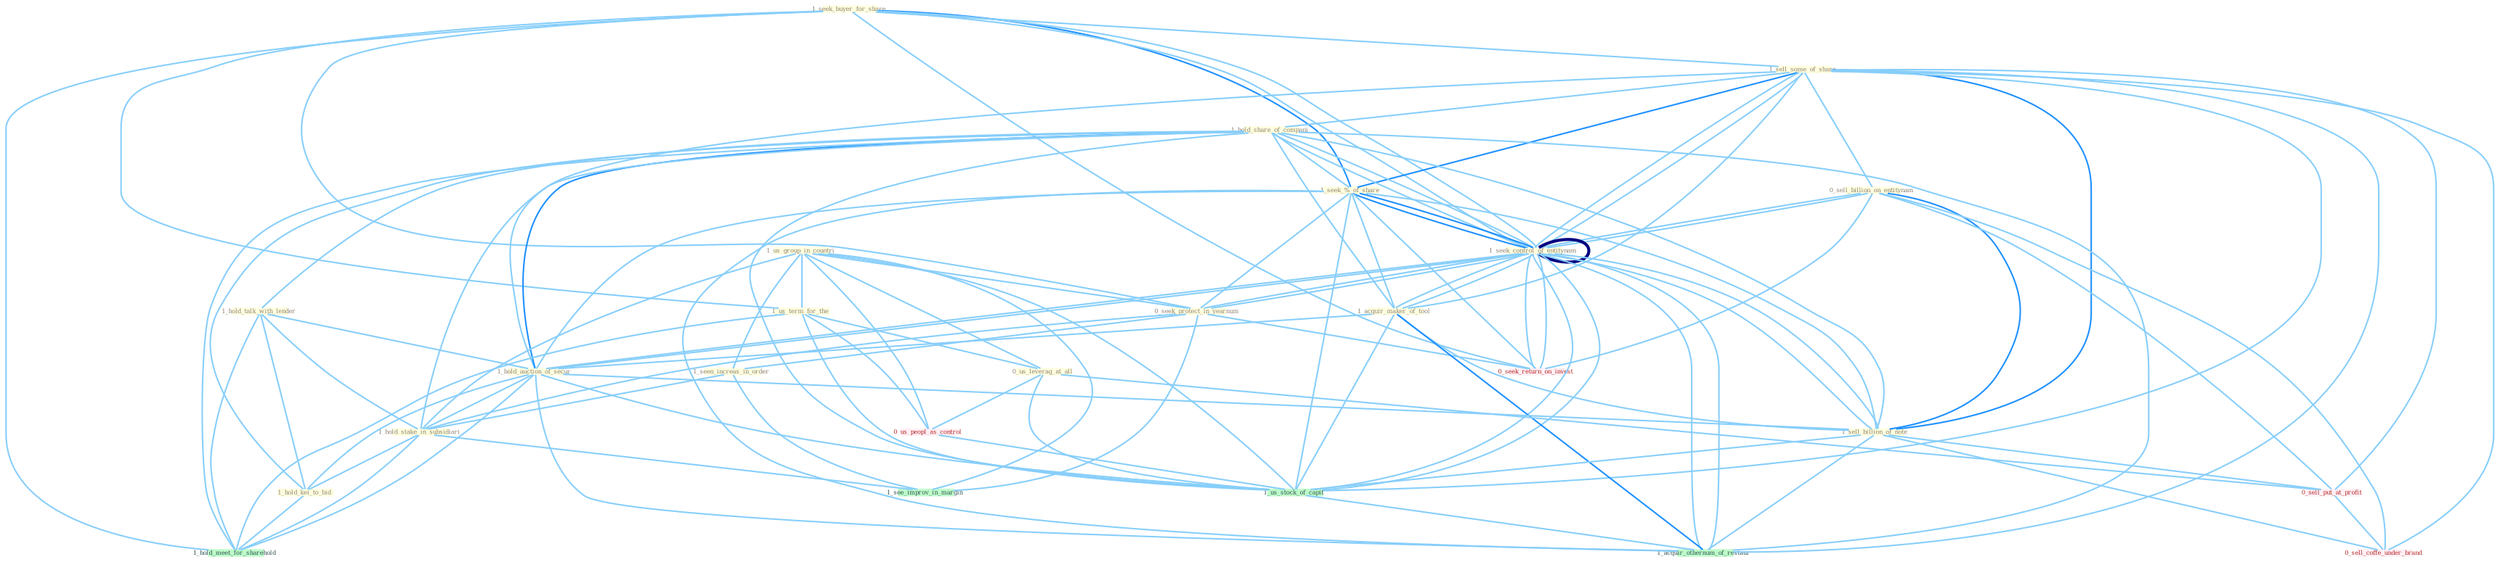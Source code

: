 Graph G{ 
    node
    [shape=polygon,style=filled,width=.5,height=.06,color="#BDFCC9",fixedsize=true,fontsize=4,
    fontcolor="#2f4f4f"];
    {node
    [color="#ffffe0", fontcolor="#8b7d6b"] "1_seek_buyer_for_share " "1_sell_some_of_share " "1_hold_share_of_compani " "1_hold_talk_with_lender " "1_seek_%_of_share " "0_sell_billion_on_entitynam " "1_us_group_in_countri " "1_seek_control_of_entitynam " "0_seek_protect_in_yearnum " "1_acquir_maker_of_tool " "1_seek_control_of_entitynam " "1_seen_increas_in_order " "1_hold_auction_of_secur " "1_sell_billion_of_note " "1_hold_stake_in_subsidiari " "1_hold_kei_to_bid " "1_us_term_for_the " "0_us_leverag_at_all "}
{node [color="#fff0f5", fontcolor="#b22222"] "0_us_peopl_as_control " "0_sell_put_at_profit " "0_seek_return_on_invest " "0_sell_coffe_under_brand "}
edge [color="#B0E2FF"];

	"1_seek_buyer_for_share " -- "1_sell_some_of_share " [w="1", color="#87cefa" ];
	"1_seek_buyer_for_share " -- "1_seek_%_of_share " [w="2", color="#1e90ff" , len=0.8];
	"1_seek_buyer_for_share " -- "1_seek_control_of_entitynam " [w="1", color="#87cefa" ];
	"1_seek_buyer_for_share " -- "0_seek_protect_in_yearnum " [w="1", color="#87cefa" ];
	"1_seek_buyer_for_share " -- "1_seek_control_of_entitynam " [w="1", color="#87cefa" ];
	"1_seek_buyer_for_share " -- "1_us_term_for_the " [w="1", color="#87cefa" ];
	"1_seek_buyer_for_share " -- "0_seek_return_on_invest " [w="1", color="#87cefa" ];
	"1_seek_buyer_for_share " -- "1_hold_meet_for_sharehold " [w="1", color="#87cefa" ];
	"1_sell_some_of_share " -- "1_hold_share_of_compani " [w="1", color="#87cefa" ];
	"1_sell_some_of_share " -- "1_seek_%_of_share " [w="2", color="#1e90ff" , len=0.8];
	"1_sell_some_of_share " -- "0_sell_billion_on_entitynam " [w="1", color="#87cefa" ];
	"1_sell_some_of_share " -- "1_seek_control_of_entitynam " [w="1", color="#87cefa" ];
	"1_sell_some_of_share " -- "1_acquir_maker_of_tool " [w="1", color="#87cefa" ];
	"1_sell_some_of_share " -- "1_seek_control_of_entitynam " [w="1", color="#87cefa" ];
	"1_sell_some_of_share " -- "1_hold_auction_of_secur " [w="1", color="#87cefa" ];
	"1_sell_some_of_share " -- "1_sell_billion_of_note " [w="2", color="#1e90ff" , len=0.8];
	"1_sell_some_of_share " -- "0_sell_put_at_profit " [w="1", color="#87cefa" ];
	"1_sell_some_of_share " -- "1_us_stock_of_capit " [w="1", color="#87cefa" ];
	"1_sell_some_of_share " -- "0_sell_coffe_under_brand " [w="1", color="#87cefa" ];
	"1_sell_some_of_share " -- "1_acquir_othernum_of_restaur " [w="1", color="#87cefa" ];
	"1_hold_share_of_compani " -- "1_hold_talk_with_lender " [w="1", color="#87cefa" ];
	"1_hold_share_of_compani " -- "1_seek_%_of_share " [w="1", color="#87cefa" ];
	"1_hold_share_of_compani " -- "1_seek_control_of_entitynam " [w="1", color="#87cefa" ];
	"1_hold_share_of_compani " -- "1_acquir_maker_of_tool " [w="1", color="#87cefa" ];
	"1_hold_share_of_compani " -- "1_seek_control_of_entitynam " [w="1", color="#87cefa" ];
	"1_hold_share_of_compani " -- "1_hold_auction_of_secur " [w="2", color="#1e90ff" , len=0.8];
	"1_hold_share_of_compani " -- "1_sell_billion_of_note " [w="1", color="#87cefa" ];
	"1_hold_share_of_compani " -- "1_hold_stake_in_subsidiari " [w="1", color="#87cefa" ];
	"1_hold_share_of_compani " -- "1_hold_kei_to_bid " [w="1", color="#87cefa" ];
	"1_hold_share_of_compani " -- "1_us_stock_of_capit " [w="1", color="#87cefa" ];
	"1_hold_share_of_compani " -- "1_hold_meet_for_sharehold " [w="1", color="#87cefa" ];
	"1_hold_share_of_compani " -- "1_acquir_othernum_of_restaur " [w="1", color="#87cefa" ];
	"1_hold_talk_with_lender " -- "1_hold_auction_of_secur " [w="1", color="#87cefa" ];
	"1_hold_talk_with_lender " -- "1_hold_stake_in_subsidiari " [w="1", color="#87cefa" ];
	"1_hold_talk_with_lender " -- "1_hold_kei_to_bid " [w="1", color="#87cefa" ];
	"1_hold_talk_with_lender " -- "1_hold_meet_for_sharehold " [w="1", color="#87cefa" ];
	"1_seek_%_of_share " -- "1_seek_control_of_entitynam " [w="2", color="#1e90ff" , len=0.8];
	"1_seek_%_of_share " -- "0_seek_protect_in_yearnum " [w="1", color="#87cefa" ];
	"1_seek_%_of_share " -- "1_acquir_maker_of_tool " [w="1", color="#87cefa" ];
	"1_seek_%_of_share " -- "1_seek_control_of_entitynam " [w="2", color="#1e90ff" , len=0.8];
	"1_seek_%_of_share " -- "1_hold_auction_of_secur " [w="1", color="#87cefa" ];
	"1_seek_%_of_share " -- "1_sell_billion_of_note " [w="1", color="#87cefa" ];
	"1_seek_%_of_share " -- "0_seek_return_on_invest " [w="1", color="#87cefa" ];
	"1_seek_%_of_share " -- "1_us_stock_of_capit " [w="1", color="#87cefa" ];
	"1_seek_%_of_share " -- "1_acquir_othernum_of_restaur " [w="1", color="#87cefa" ];
	"0_sell_billion_on_entitynam " -- "1_seek_control_of_entitynam " [w="1", color="#87cefa" ];
	"0_sell_billion_on_entitynam " -- "1_seek_control_of_entitynam " [w="1", color="#87cefa" ];
	"0_sell_billion_on_entitynam " -- "1_sell_billion_of_note " [w="2", color="#1e90ff" , len=0.8];
	"0_sell_billion_on_entitynam " -- "0_sell_put_at_profit " [w="1", color="#87cefa" ];
	"0_sell_billion_on_entitynam " -- "0_seek_return_on_invest " [w="1", color="#87cefa" ];
	"0_sell_billion_on_entitynam " -- "0_sell_coffe_under_brand " [w="1", color="#87cefa" ];
	"1_us_group_in_countri " -- "0_seek_protect_in_yearnum " [w="1", color="#87cefa" ];
	"1_us_group_in_countri " -- "1_seen_increas_in_order " [w="1", color="#87cefa" ];
	"1_us_group_in_countri " -- "1_hold_stake_in_subsidiari " [w="1", color="#87cefa" ];
	"1_us_group_in_countri " -- "1_us_term_for_the " [w="1", color="#87cefa" ];
	"1_us_group_in_countri " -- "0_us_leverag_at_all " [w="1", color="#87cefa" ];
	"1_us_group_in_countri " -- "0_us_peopl_as_control " [w="1", color="#87cefa" ];
	"1_us_group_in_countri " -- "1_us_stock_of_capit " [w="1", color="#87cefa" ];
	"1_us_group_in_countri " -- "1_see_improv_in_margin " [w="1", color="#87cefa" ];
	"1_seek_control_of_entitynam " -- "0_seek_protect_in_yearnum " [w="1", color="#87cefa" ];
	"1_seek_control_of_entitynam " -- "1_acquir_maker_of_tool " [w="1", color="#87cefa" ];
	"1_seek_control_of_entitynam " -- "1_seek_control_of_entitynam " [w="4", style=bold, color="#000080", len=0.4];
	"1_seek_control_of_entitynam " -- "1_hold_auction_of_secur " [w="1", color="#87cefa" ];
	"1_seek_control_of_entitynam " -- "1_sell_billion_of_note " [w="1", color="#87cefa" ];
	"1_seek_control_of_entitynam " -- "0_seek_return_on_invest " [w="1", color="#87cefa" ];
	"1_seek_control_of_entitynam " -- "1_us_stock_of_capit " [w="1", color="#87cefa" ];
	"1_seek_control_of_entitynam " -- "1_acquir_othernum_of_restaur " [w="1", color="#87cefa" ];
	"0_seek_protect_in_yearnum " -- "1_seek_control_of_entitynam " [w="1", color="#87cefa" ];
	"0_seek_protect_in_yearnum " -- "1_seen_increas_in_order " [w="1", color="#87cefa" ];
	"0_seek_protect_in_yearnum " -- "1_hold_stake_in_subsidiari " [w="1", color="#87cefa" ];
	"0_seek_protect_in_yearnum " -- "0_seek_return_on_invest " [w="1", color="#87cefa" ];
	"0_seek_protect_in_yearnum " -- "1_see_improv_in_margin " [w="1", color="#87cefa" ];
	"1_acquir_maker_of_tool " -- "1_seek_control_of_entitynam " [w="1", color="#87cefa" ];
	"1_acquir_maker_of_tool " -- "1_hold_auction_of_secur " [w="1", color="#87cefa" ];
	"1_acquir_maker_of_tool " -- "1_sell_billion_of_note " [w="1", color="#87cefa" ];
	"1_acquir_maker_of_tool " -- "1_us_stock_of_capit " [w="1", color="#87cefa" ];
	"1_acquir_maker_of_tool " -- "1_acquir_othernum_of_restaur " [w="2", color="#1e90ff" , len=0.8];
	"1_seek_control_of_entitynam " -- "1_hold_auction_of_secur " [w="1", color="#87cefa" ];
	"1_seek_control_of_entitynam " -- "1_sell_billion_of_note " [w="1", color="#87cefa" ];
	"1_seek_control_of_entitynam " -- "0_seek_return_on_invest " [w="1", color="#87cefa" ];
	"1_seek_control_of_entitynam " -- "1_us_stock_of_capit " [w="1", color="#87cefa" ];
	"1_seek_control_of_entitynam " -- "1_acquir_othernum_of_restaur " [w="1", color="#87cefa" ];
	"1_seen_increas_in_order " -- "1_hold_stake_in_subsidiari " [w="1", color="#87cefa" ];
	"1_seen_increas_in_order " -- "1_see_improv_in_margin " [w="1", color="#87cefa" ];
	"1_hold_auction_of_secur " -- "1_sell_billion_of_note " [w="1", color="#87cefa" ];
	"1_hold_auction_of_secur " -- "1_hold_stake_in_subsidiari " [w="1", color="#87cefa" ];
	"1_hold_auction_of_secur " -- "1_hold_kei_to_bid " [w="1", color="#87cefa" ];
	"1_hold_auction_of_secur " -- "1_us_stock_of_capit " [w="1", color="#87cefa" ];
	"1_hold_auction_of_secur " -- "1_hold_meet_for_sharehold " [w="1", color="#87cefa" ];
	"1_hold_auction_of_secur " -- "1_acquir_othernum_of_restaur " [w="1", color="#87cefa" ];
	"1_sell_billion_of_note " -- "0_sell_put_at_profit " [w="1", color="#87cefa" ];
	"1_sell_billion_of_note " -- "1_us_stock_of_capit " [w="1", color="#87cefa" ];
	"1_sell_billion_of_note " -- "0_sell_coffe_under_brand " [w="1", color="#87cefa" ];
	"1_sell_billion_of_note " -- "1_acquir_othernum_of_restaur " [w="1", color="#87cefa" ];
	"1_hold_stake_in_subsidiari " -- "1_hold_kei_to_bid " [w="1", color="#87cefa" ];
	"1_hold_stake_in_subsidiari " -- "1_see_improv_in_margin " [w="1", color="#87cefa" ];
	"1_hold_stake_in_subsidiari " -- "1_hold_meet_for_sharehold " [w="1", color="#87cefa" ];
	"1_hold_kei_to_bid " -- "1_hold_meet_for_sharehold " [w="1", color="#87cefa" ];
	"1_us_term_for_the " -- "0_us_leverag_at_all " [w="1", color="#87cefa" ];
	"1_us_term_for_the " -- "0_us_peopl_as_control " [w="1", color="#87cefa" ];
	"1_us_term_for_the " -- "1_us_stock_of_capit " [w="1", color="#87cefa" ];
	"1_us_term_for_the " -- "1_hold_meet_for_sharehold " [w="1", color="#87cefa" ];
	"0_us_leverag_at_all " -- "0_us_peopl_as_control " [w="1", color="#87cefa" ];
	"0_us_leverag_at_all " -- "0_sell_put_at_profit " [w="1", color="#87cefa" ];
	"0_us_leverag_at_all " -- "1_us_stock_of_capit " [w="1", color="#87cefa" ];
	"0_us_peopl_as_control " -- "1_us_stock_of_capit " [w="1", color="#87cefa" ];
	"0_sell_put_at_profit " -- "0_sell_coffe_under_brand " [w="1", color="#87cefa" ];
	"1_us_stock_of_capit " -- "1_acquir_othernum_of_restaur " [w="1", color="#87cefa" ];
}